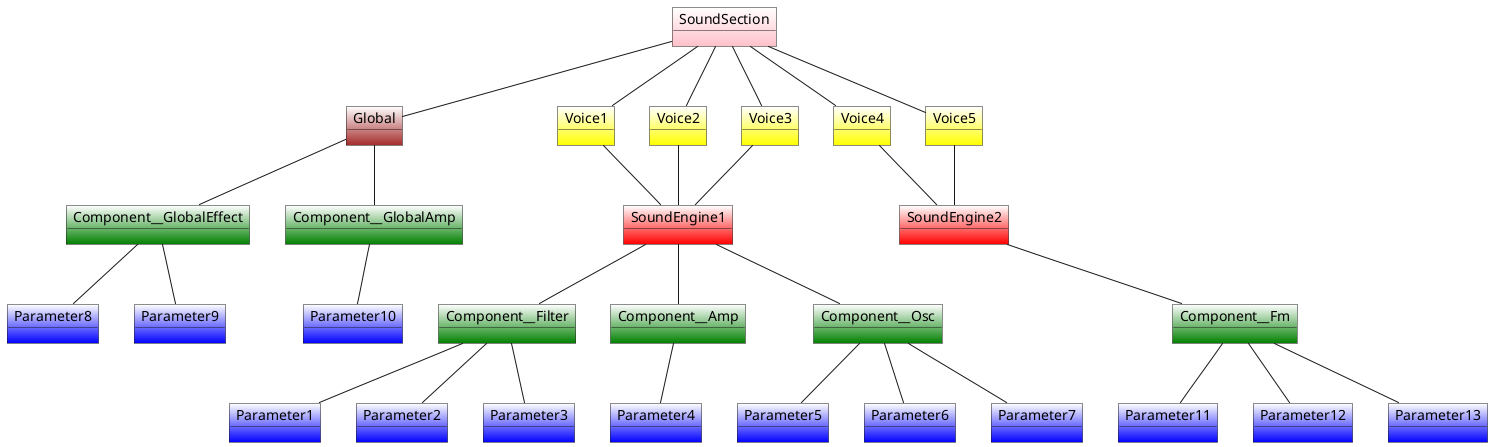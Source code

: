 @startuml

Object SoundSection #white-pink
Object Global #white-brown
Object Voice1 #white-yellow
Object Voice2 #white-yellow
Object Voice3 #white-yellow
Object Voice4 #white-yellow
Object Voice5 #white-yellow
Object SoundEngine1 #white-red
Object SoundEngine2 #white-red
Object Component__Filter #white-green
Object Component__Amp #white-green
Object Component__Osc #white-green
Object Component__Fm #white-green
Object Component__GlobalEffect #white-green
Object Component__GlobalAmp #white-green
Object Parameter1 #white-blue
Object Parameter2 #white-blue
Object Parameter3 #white-blue
Object Parameter4 #white-blue
Object Parameter5 #white-blue
Object Parameter6 #white-blue
Object Parameter7 #white-blue
Object Parameter8 #white-blue
Object Parameter9 #white-blue
Object Parameter10 #white-blue
Object Parameter11 #white-blue
Object Parameter12 #white-blue
Object Parameter13 #white-blue

SoundSection -- Global
SoundSection -- Voice1
SoundSection -- Voice2
SoundSection -- Voice3
SoundSection -- Voice4
SoundSection -- Voice5

Global -- Component__GlobalEffect
Global -- Component__GlobalAmp
Voice1 -- SoundEngine1
Voice2 -- SoundEngine1
Voice3 -- SoundEngine1
Voice4 -- SoundEngine2
Voice5 -- SoundEngine2

SoundEngine1 -- Component__Osc
SoundEngine1 -- Component__Amp
SoundEngine1 -- Component__Filter
SoundEngine2 -- Component__Fm

Component__Filter -- Parameter1
Component__Filter -- Parameter2
Component__Filter -- Parameter3
Component__Amp -- Parameter4
Component__Osc -- Parameter5
Component__Osc -- Parameter6
Component__Osc -- Parameter7
Component__GlobalEffect -- Parameter8
Component__GlobalEffect -- Parameter9
Component__GlobalAmp -- Parameter10
Component__Fm -- Parameter11
Component__Fm -- Parameter12
Component__Fm -- Parameter13



@enduml
